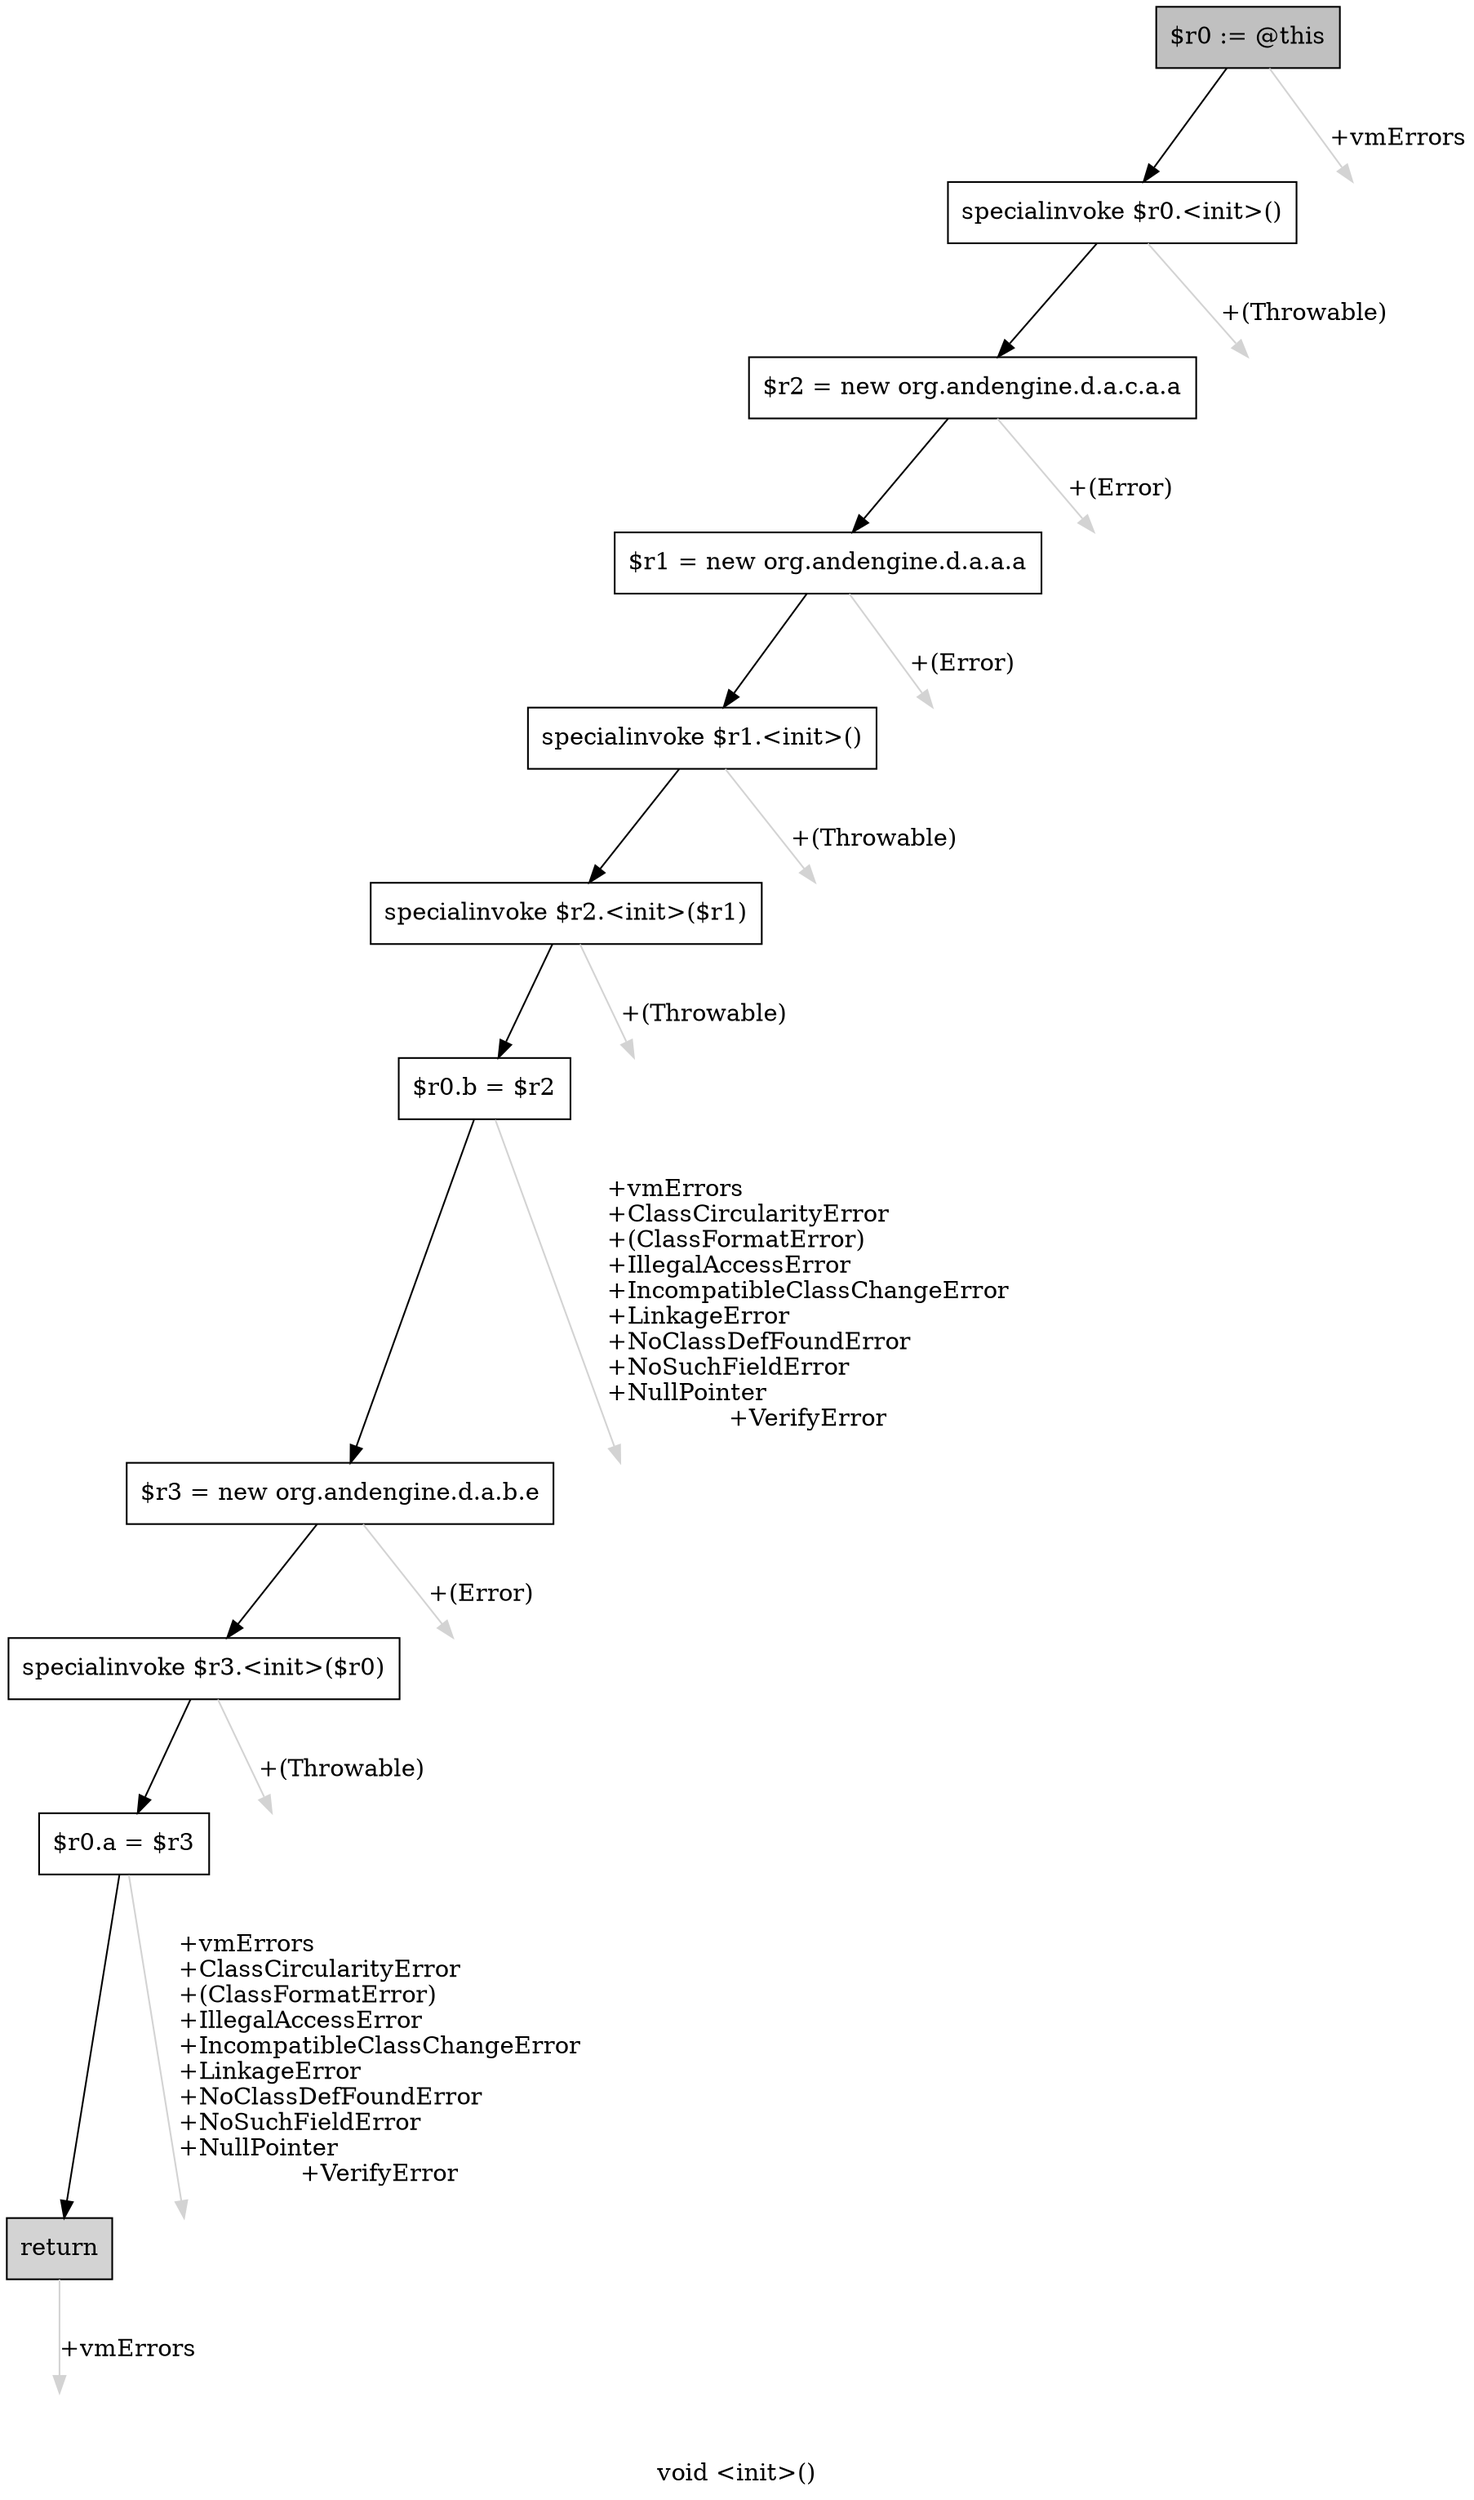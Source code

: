 digraph "void <init>()" {
    label="void <init>()";
    node [shape=box];
    "0" [style=filled,fillcolor=gray,label="$r0 := @this",];
    "1" [label="specialinvoke $r0.<init>()",];
    "0"->"1" [color=black,];
    "11" [style=invis,label="Esc",];
    "0"->"11" [color=lightgray,label="\l+vmErrors",];
    "2" [label="$r2 = new org.andengine.d.a.c.a.a",];
    "1"->"2" [color=black,];
    "12" [style=invis,label="Esc",];
    "1"->"12" [color=lightgray,label="\l+(Throwable)",];
    "3" [label="$r1 = new org.andengine.d.a.a.a",];
    "2"->"3" [color=black,];
    "13" [style=invis,label="Esc",];
    "2"->"13" [color=lightgray,label="\l+(Error)",];
    "4" [label="specialinvoke $r1.<init>()",];
    "3"->"4" [color=black,];
    "14" [style=invis,label="Esc",];
    "3"->"14" [color=lightgray,label="\l+(Error)",];
    "5" [label="specialinvoke $r2.<init>($r1)",];
    "4"->"5" [color=black,];
    "15" [style=invis,label="Esc",];
    "4"->"15" [color=lightgray,label="\l+(Throwable)",];
    "6" [label="$r0.b = $r2",];
    "5"->"6" [color=black,];
    "16" [style=invis,label="Esc",];
    "5"->"16" [color=lightgray,label="\l+(Throwable)",];
    "7" [label="$r3 = new org.andengine.d.a.b.e",];
    "6"->"7" [color=black,];
    "17" [style=invis,label="Esc",];
    "6"->"17" [color=lightgray,label="\l+vmErrors\l+ClassCircularityError\l+(ClassFormatError)\l+IllegalAccessError\l+IncompatibleClassChangeError\l+LinkageError\l+NoClassDefFoundError\l+NoSuchFieldError\l+NullPointer\l+VerifyError",];
    "8" [label="specialinvoke $r3.<init>($r0)",];
    "7"->"8" [color=black,];
    "18" [style=invis,label="Esc",];
    "7"->"18" [color=lightgray,label="\l+(Error)",];
    "9" [label="$r0.a = $r3",];
    "8"->"9" [color=black,];
    "19" [style=invis,label="Esc",];
    "8"->"19" [color=lightgray,label="\l+(Throwable)",];
    "10" [style=filled,fillcolor=lightgray,label="return",];
    "9"->"10" [color=black,];
    "20" [style=invis,label="Esc",];
    "9"->"20" [color=lightgray,label="\l+vmErrors\l+ClassCircularityError\l+(ClassFormatError)\l+IllegalAccessError\l+IncompatibleClassChangeError\l+LinkageError\l+NoClassDefFoundError\l+NoSuchFieldError\l+NullPointer\l+VerifyError",];
    "21" [style=invis,label="Esc",];
    "10"->"21" [color=lightgray,label="\l+vmErrors",];
}
